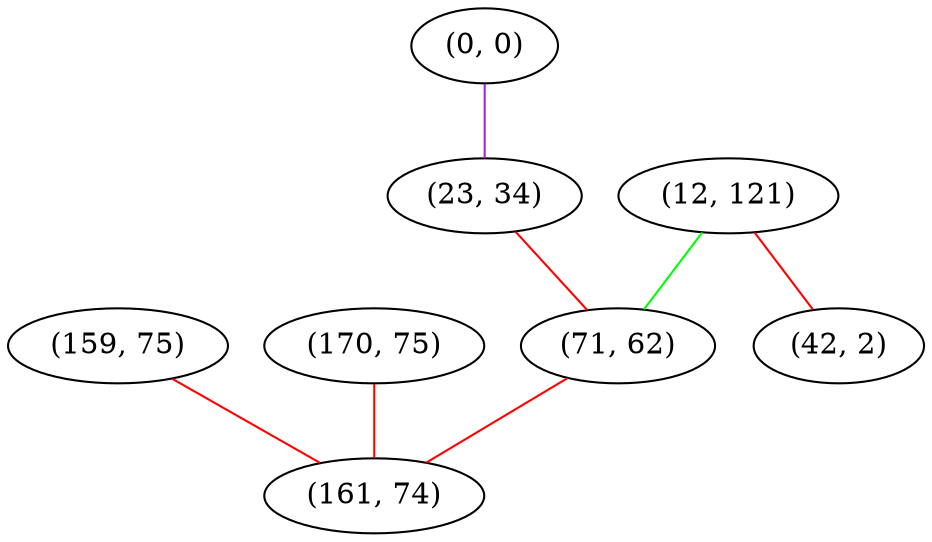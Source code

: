 graph "" {
"(159, 75)";
"(0, 0)";
"(170, 75)";
"(12, 121)";
"(23, 34)";
"(71, 62)";
"(161, 74)";
"(42, 2)";
"(159, 75)" -- "(161, 74)"  [color=red, key=0, weight=1];
"(0, 0)" -- "(23, 34)"  [color=purple, key=0, weight=4];
"(170, 75)" -- "(161, 74)"  [color=red, key=0, weight=1];
"(12, 121)" -- "(71, 62)"  [color=green, key=0, weight=2];
"(12, 121)" -- "(42, 2)"  [color=red, key=0, weight=1];
"(23, 34)" -- "(71, 62)"  [color=red, key=0, weight=1];
"(71, 62)" -- "(161, 74)"  [color=red, key=0, weight=1];
}
